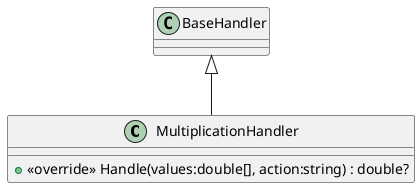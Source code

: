 @startuml
class MultiplicationHandler {
    + <<override>> Handle(values:double[], action:string) : double?
}
BaseHandler <|-- MultiplicationHandler
@enduml
